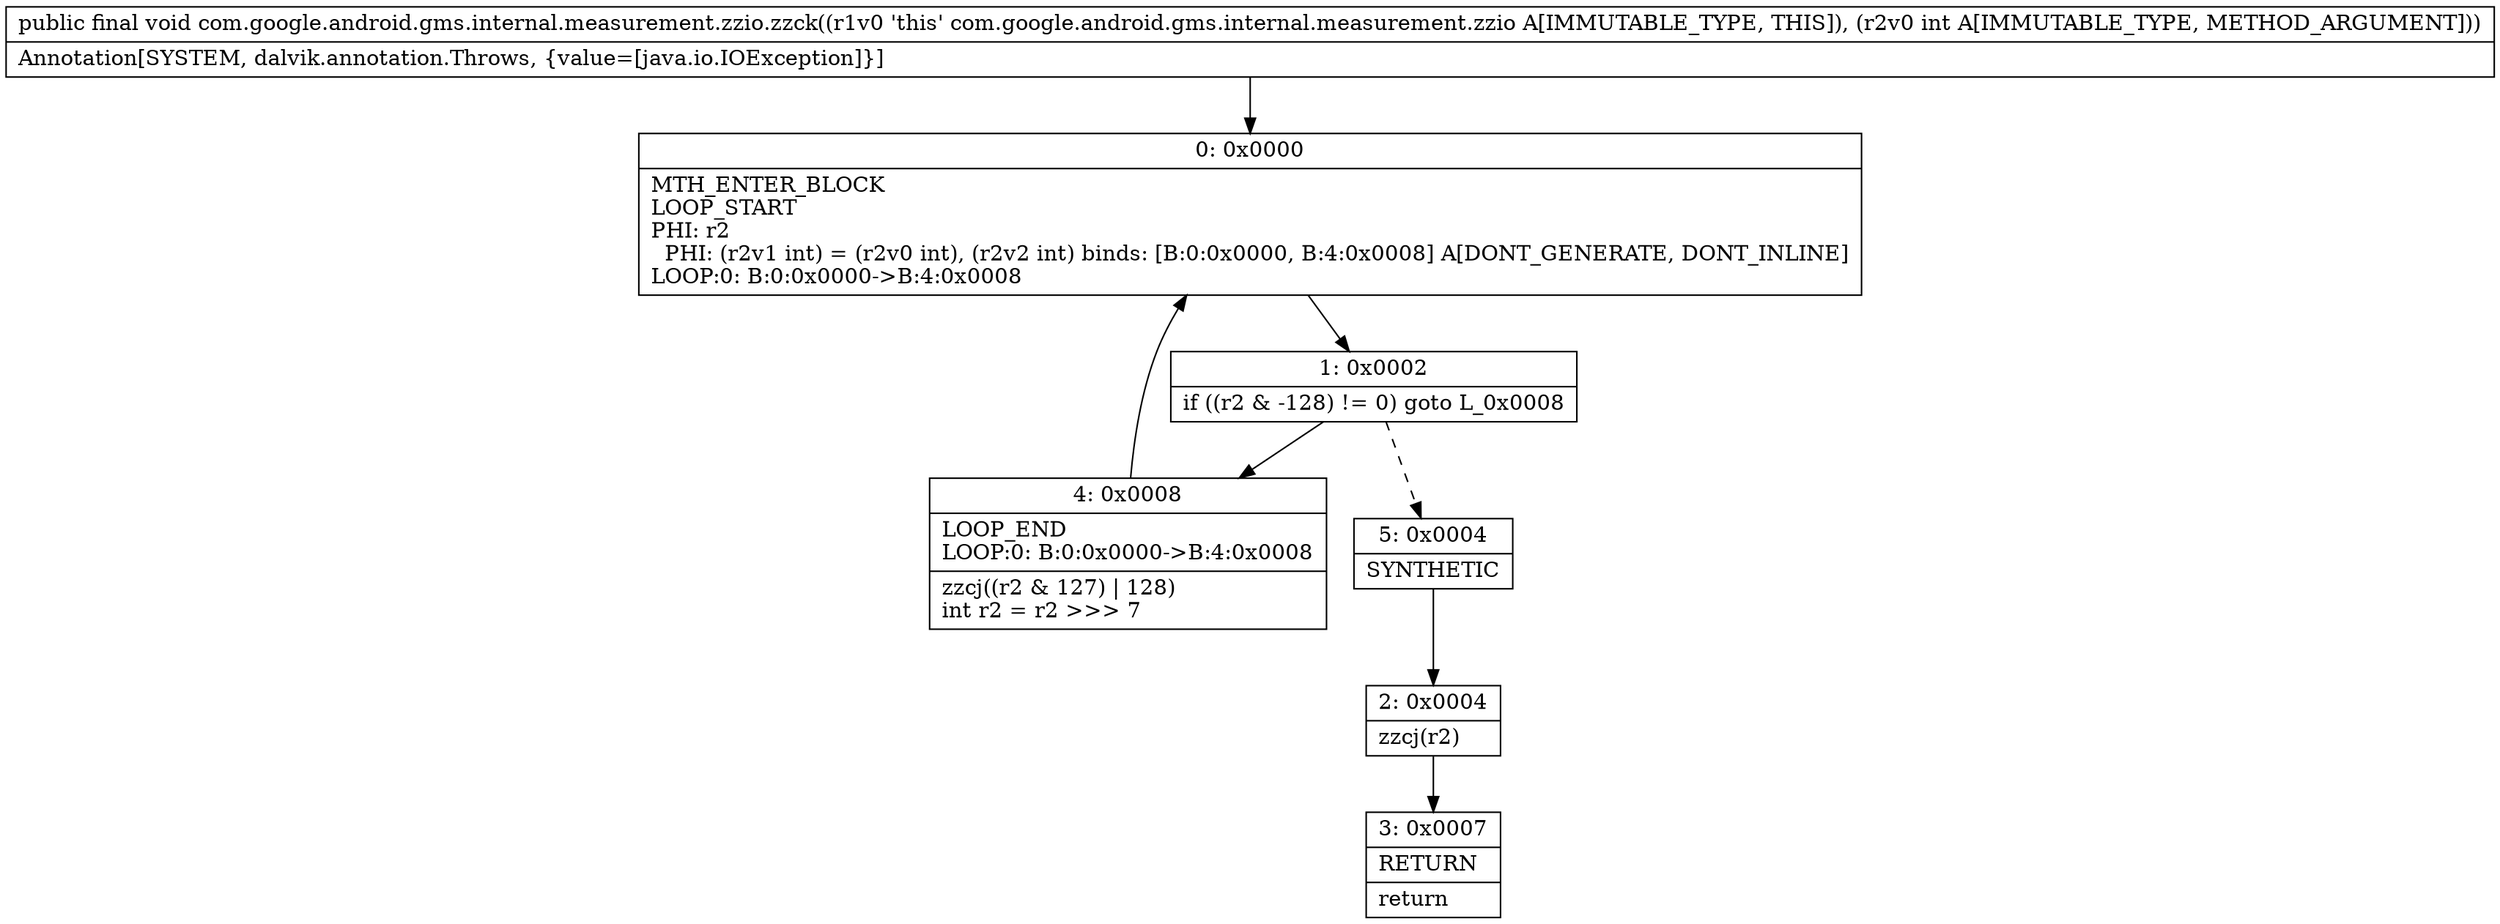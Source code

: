 digraph "CFG forcom.google.android.gms.internal.measurement.zzio.zzck(I)V" {
Node_0 [shape=record,label="{0\:\ 0x0000|MTH_ENTER_BLOCK\lLOOP_START\lPHI: r2 \l  PHI: (r2v1 int) = (r2v0 int), (r2v2 int) binds: [B:0:0x0000, B:4:0x0008] A[DONT_GENERATE, DONT_INLINE]\lLOOP:0: B:0:0x0000\-\>B:4:0x0008\l}"];
Node_1 [shape=record,label="{1\:\ 0x0002|if ((r2 & \-128) != 0) goto L_0x0008\l}"];
Node_2 [shape=record,label="{2\:\ 0x0004|zzcj(r2)\l}"];
Node_3 [shape=record,label="{3\:\ 0x0007|RETURN\l|return\l}"];
Node_4 [shape=record,label="{4\:\ 0x0008|LOOP_END\lLOOP:0: B:0:0x0000\-\>B:4:0x0008\l|zzcj((r2 & 127) \| 128)\lint r2 = r2 \>\>\> 7\l}"];
Node_5 [shape=record,label="{5\:\ 0x0004|SYNTHETIC\l}"];
MethodNode[shape=record,label="{public final void com.google.android.gms.internal.measurement.zzio.zzck((r1v0 'this' com.google.android.gms.internal.measurement.zzio A[IMMUTABLE_TYPE, THIS]), (r2v0 int A[IMMUTABLE_TYPE, METHOD_ARGUMENT]))  | Annotation[SYSTEM, dalvik.annotation.Throws, \{value=[java.io.IOException]\}]\l}"];
MethodNode -> Node_0;
Node_0 -> Node_1;
Node_1 -> Node_4;
Node_1 -> Node_5[style=dashed];
Node_2 -> Node_3;
Node_4 -> Node_0;
Node_5 -> Node_2;
}

